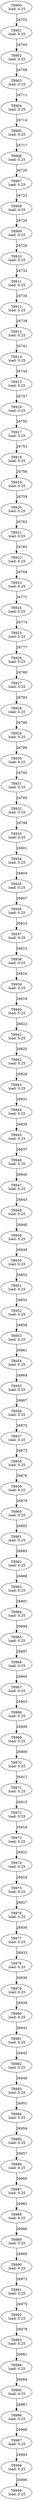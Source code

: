 digraph taskgraph {
	T8900 [label= "T8900\n load: 0.25"];
	T8901 [label= "T8901\n load: 0.25"];
	T8900 -> T8901[label=26702];
	T8902 [label= "T8902\n load: 0.25"];
	T8901 -> T8902[label=26705];
	T8903 [label= "T8903\n load: 0.25"];
	T8902 -> T8903[label=26708];
	T8904 [label= "T8904\n load: 0.25"];
	T8903 -> T8904[label=26711];
	T8905 [label= "T8905\n load: 0.25"];
	T8904 -> T8905[label=26714];
	T8906 [label= "T8906\n load: 0.25"];
	T8905 -> T8906[label=26717];
	T8907 [label= "T8907\n load: 0.25"];
	T8906 -> T8907[label=26720];
	T8908 [label= "T8908\n load: 0.25"];
	T8907 -> T8908[label=26723];
	T8909 [label= "T8909\n load: 0.25"];
	T8908 -> T8909[label=26726];
	T8910 [label= "T8910\n load: 0.25"];
	T8909 -> T8910[label=26729];
	T8911 [label= "T8911\n load: 0.25"];
	T8910 -> T8911[label=26732];
	T8912 [label= "T8912\n load: 0.25"];
	T8911 -> T8912[label=26735];
	T8913 [label= "T8913\n load: 0.25"];
	T8912 -> T8913[label=26738];
	T8914 [label= "T8914\n load: 0.25"];
	T8913 -> T8914[label=26741];
	T8915 [label= "T8915\n load: 0.25"];
	T8914 -> T8915[label=26744];
	T8916 [label= "T8916\n load: 0.25"];
	T8915 -> T8916[label=26747];
	T8917 [label= "T8917\n load: 0.25"];
	T8916 -> T8917[label=26750];
	T8918 [label= "T8918\n load: 0.25"];
	T8917 -> T8918[label=26753];
	T8919 [label= "T8919\n load: 0.25"];
	T8918 -> T8919[label=26756];
	T8920 [label= "T8920\n load: 0.25"];
	T8919 -> T8920[label=26759];
	T8921 [label= "T8921\n load: 0.25"];
	T8920 -> T8921[label=26762];
	T8922 [label= "T8922\n load: 0.25"];
	T8921 -> T8922[label=26765];
	T8923 [label= "T8923\n load: 0.25"];
	T8922 -> T8923[label=26768];
	T8924 [label= "T8924\n load: 0.25"];
	T8923 -> T8924[label=26771];
	T8925 [label= "T8925\n load: 0.25"];
	T8924 -> T8925[label=26774];
	T8926 [label= "T8926\n load: 0.25"];
	T8925 -> T8926[label=26777];
	T8927 [label= "T8927\n load: 0.25"];
	T8926 -> T8927[label=26780];
	T8928 [label= "T8928\n load: 0.25"];
	T8927 -> T8928[label=26783];
	T8929 [label= "T8929\n load: 0.25"];
	T8928 -> T8929[label=26786];
	T8930 [label= "T8930\n load: 0.25"];
	T8929 -> T8930[label=26789];
	T8931 [label= "T8931\n load: 0.25"];
	T8930 -> T8931[label=26792];
	T8932 [label= "T8932\n load: 0.25"];
	T8931 -> T8932[label=26795];
	T8933 [label= "T8933\n load: 0.25"];
	T8932 -> T8933[label=26798];
	T8934 [label= "T8934\n load: 0.25"];
	T8933 -> T8934[label=26801];
	T8935 [label= "T8935\n load: 0.25"];
	T8934 -> T8935[label=26804];
	T8936 [label= "T8936\n load: 0.25"];
	T8935 -> T8936[label=26807];
	T8937 [label= "T8937\n load: 0.25"];
	T8936 -> T8937[label=26810];
	T8938 [label= "T8938\n load: 0.25"];
	T8937 -> T8938[label=26813];
	T8939 [label= "T8939\n load: 0.25"];
	T8938 -> T8939[label=26816];
	T8940 [label= "T8940\n load: 0.25"];
	T8939 -> T8940[label=26819];
	T8941 [label= "T8941\n load: 0.25"];
	T8940 -> T8941[label=26822];
	T8942 [label= "T8942\n load: 0.25"];
	T8941 -> T8942[label=26825];
	T8943 [label= "T8943\n load: 0.25"];
	T8942 -> T8943[label=26828];
	T8944 [label= "T8944\n load: 0.25"];
	T8943 -> T8944[label=26831];
	T8945 [label= "T8945\n load: 0.25"];
	T8944 -> T8945[label=26834];
	T8946 [label= "T8946\n load: 0.25"];
	T8945 -> T8946[label=26837];
	T8947 [label= "T8947\n load: 0.25"];
	T8946 -> T8947[label=26840];
	T8948 [label= "T8948\n load: 0.25"];
	T8947 -> T8948[label=26843];
	T8949 [label= "T8949\n load: 0.25"];
	T8948 -> T8949[label=26846];
	T8950 [label= "T8950\n load: 0.25"];
	T8949 -> T8950[label=26849];
	T8951 [label= "T8951\n load: 0.25"];
	T8950 -> T8951[label=26852];
	T8952 [label= "T8952\n load: 0.25"];
	T8951 -> T8952[label=26855];
	T8953 [label= "T8953\n load: 0.25"];
	T8952 -> T8953[label=26858];
	T8954 [label= "T8954\n load: 0.25"];
	T8953 -> T8954[label=26861];
	T8955 [label= "T8955\n load: 0.25"];
	T8954 -> T8955[label=26864];
	T8956 [label= "T8956\n load: 0.25"];
	T8955 -> T8956[label=26867];
	T8957 [label= "T8957\n load: 0.25"];
	T8956 -> T8957[label=26870];
	T8958 [label= "T8958\n load: 0.25"];
	T8957 -> T8958[label=26873];
	T8959 [label= "T8959\n load: 0.25"];
	T8958 -> T8959[label=26876];
	T8960 [label= "T8960\n load: 0.25"];
	T8959 -> T8960[label=26879];
	T8961 [label= "T8961\n load: 0.25"];
	T8960 -> T8961[label=26882];
	T8962 [label= "T8962\n load: 0.25"];
	T8961 -> T8962[label=26885];
	T8963 [label= "T8963\n load: 0.25"];
	T8962 -> T8963[label=26888];
	T8964 [label= "T8964\n load: 0.25"];
	T8963 -> T8964[label=26891];
	T8965 [label= "T8965\n load: 0.25"];
	T8964 -> T8965[label=26894];
	T8966 [label= "T8966\n load: 0.25"];
	T8965 -> T8966[label=26897];
	T8967 [label= "T8967\n load: 0.25"];
	T8966 -> T8967[label=26900];
	T8968 [label= "T8968\n load: 0.25"];
	T8967 -> T8968[label=26903];
	T8969 [label= "T8969\n load: 0.25"];
	T8968 -> T8969[label=26906];
	T8970 [label= "T8970\n load: 0.25"];
	T8969 -> T8970[label=26909];
	T8971 [label= "T8971\n load: 0.25"];
	T8970 -> T8971[label=26912];
	T8972 [label= "T8972\n load: 0.25"];
	T8971 -> T8972[label=26915];
	T8973 [label= "T8973\n load: 0.25"];
	T8972 -> T8973[label=26918];
	T8974 [label= "T8974\n load: 0.25"];
	T8973 -> T8974[label=26921];
	T8975 [label= "T8975\n load: 0.25"];
	T8974 -> T8975[label=26924];
	T8976 [label= "T8976\n load: 0.25"];
	T8975 -> T8976[label=26927];
	T8977 [label= "T8977\n load: 0.25"];
	T8976 -> T8977[label=26930];
	T8978 [label= "T8978\n load: 0.25"];
	T8977 -> T8978[label=26933];
	T8979 [label= "T8979\n load: 0.25"];
	T8978 -> T8979[label=26936];
	T8980 [label= "T8980\n load: 0.25"];
	T8979 -> T8980[label=26939];
	T8981 [label= "T8981\n load: 0.25"];
	T8980 -> T8981[label=26942];
	T8982 [label= "T8982\n load: 0.25"];
	T8981 -> T8982[label=26945];
	T8983 [label= "T8983\n load: 0.25"];
	T8982 -> T8983[label=26948];
	T8984 [label= "T8984\n load: 0.25"];
	T8983 -> T8984[label=26951];
	T8985 [label= "T8985\n load: 0.25"];
	T8984 -> T8985[label=26954];
	T8986 [label= "T8986\n load: 0.25"];
	T8985 -> T8986[label=26957];
	T8987 [label= "T8987\n load: 0.25"];
	T8986 -> T8987[label=26960];
	T8988 [label= "T8988\n load: 0.25"];
	T8987 -> T8988[label=26963];
	T8989 [label= "T8989\n load: 0.25"];
	T8988 -> T8989[label=26966];
	T8990 [label= "T8990\n load: 0.25"];
	T8989 -> T8990[label=26969];
	T8991 [label= "T8991\n load: 0.25"];
	T8990 -> T8991[label=26972];
	T8992 [label= "T8992\n load: 0.25"];
	T8991 -> T8992[label=26975];
	T8993 [label= "T8993\n load: 0.25"];
	T8992 -> T8993[label=26978];
	T8994 [label= "T8994\n load: 0.25"];
	T8993 -> T8994[label=26981];
	T8995 [label= "T8995\n load: 0.25"];
	T8994 -> T8995[label=26984];
	T8996 [label= "T8996\n load: 0.25"];
	T8995 -> T8996[label=26987];
	T8997 [label= "T8997\n load: 0.25"];
	T8996 -> T8997[label=26990];
	T8998 [label= "T8998\n load: 0.25"];
	T8997 -> T8998[label=26993];
	T8999 [label= "T8999\n load: 0.25"];
	T8998 -> T8999[label=26996];
}